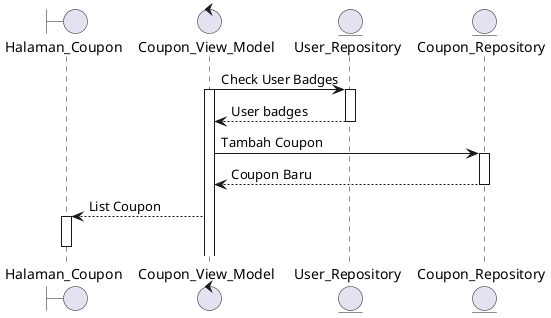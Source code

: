 @startuml Weekly Reward



boundary Halaman_Coupon as Halaman_Coupon
control Coupon_View_Model as Coupon_View_Model
entity User_Repository as User_Repository
entity Coupon_Repository as Coupon_Repository


Coupon_View_Model -> User_Repository : Check User Badges
activate Coupon_View_Model
activate User_Repository

Coupon_View_Model <-- User_Repository : User badges
deactivate User_Repository

Coupon_View_Model -> Coupon_Repository : Tambah Coupon
activate Coupon_Repository

Coupon_View_Model <-- Coupon_Repository: Coupon Baru
deactivate Coupon_Repository

Halaman_Coupon <-- Coupon_View_Model : List Coupon
activate Halaman_Coupon
deactivate Halaman_Coupon
@enduml

